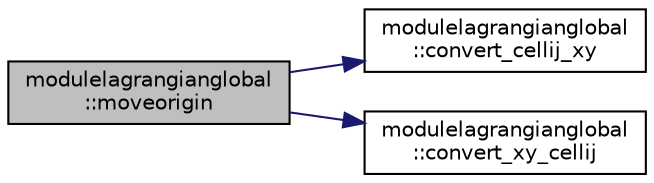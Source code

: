 digraph "modulelagrangianglobal::moveorigin"
{
 // LATEX_PDF_SIZE
  edge [fontname="Helvetica",fontsize="10",labelfontname="Helvetica",labelfontsize="10"];
  node [fontname="Helvetica",fontsize="10",shape=record];
  rankdir="LR";
  Node1 [label="modulelagrangianglobal\l::moveorigin",height=0.2,width=0.4,color="black", fillcolor="grey75", style="filled", fontcolor="black",tooltip=" "];
  Node1 -> Node2 [color="midnightblue",fontsize="10",style="solid",fontname="Helvetica"];
  Node2 [label="modulelagrangianglobal\l::convert_cellij_xy",height=0.2,width=0.4,color="black", fillcolor="white", style="filled",URL="$namespacemodulelagrangianglobal.html#a7c1bdff13dafe0f3f6c8cd12a1398401",tooltip=" "];
  Node1 -> Node3 [color="midnightblue",fontsize="10",style="solid",fontname="Helvetica"];
  Node3 [label="modulelagrangianglobal\l::convert_xy_cellij",height=0.2,width=0.4,color="black", fillcolor="white", style="filled",URL="$namespacemodulelagrangianglobal.html#a713100b692a8ced1a6b27a0a1baa4039",tooltip=" "];
}
